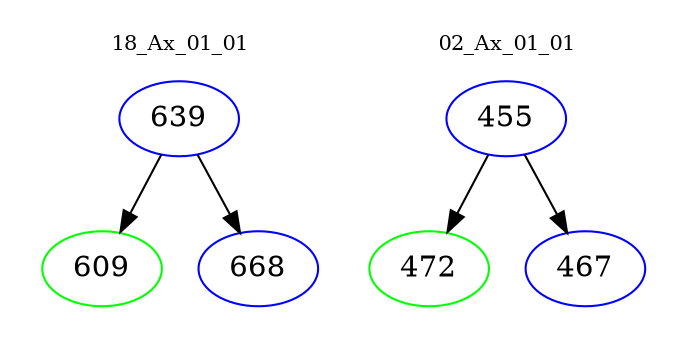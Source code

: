 digraph{
subgraph cluster_0 {
color = white
label = "18_Ax_01_01";
fontsize=10;
T0_639 [label="639", color="blue"]
T0_639 -> T0_609 [color="black"]
T0_609 [label="609", color="green"]
T0_639 -> T0_668 [color="black"]
T0_668 [label="668", color="blue"]
}
subgraph cluster_1 {
color = white
label = "02_Ax_01_01";
fontsize=10;
T1_455 [label="455", color="blue"]
T1_455 -> T1_472 [color="black"]
T1_472 [label="472", color="green"]
T1_455 -> T1_467 [color="black"]
T1_467 [label="467", color="blue"]
}
}
